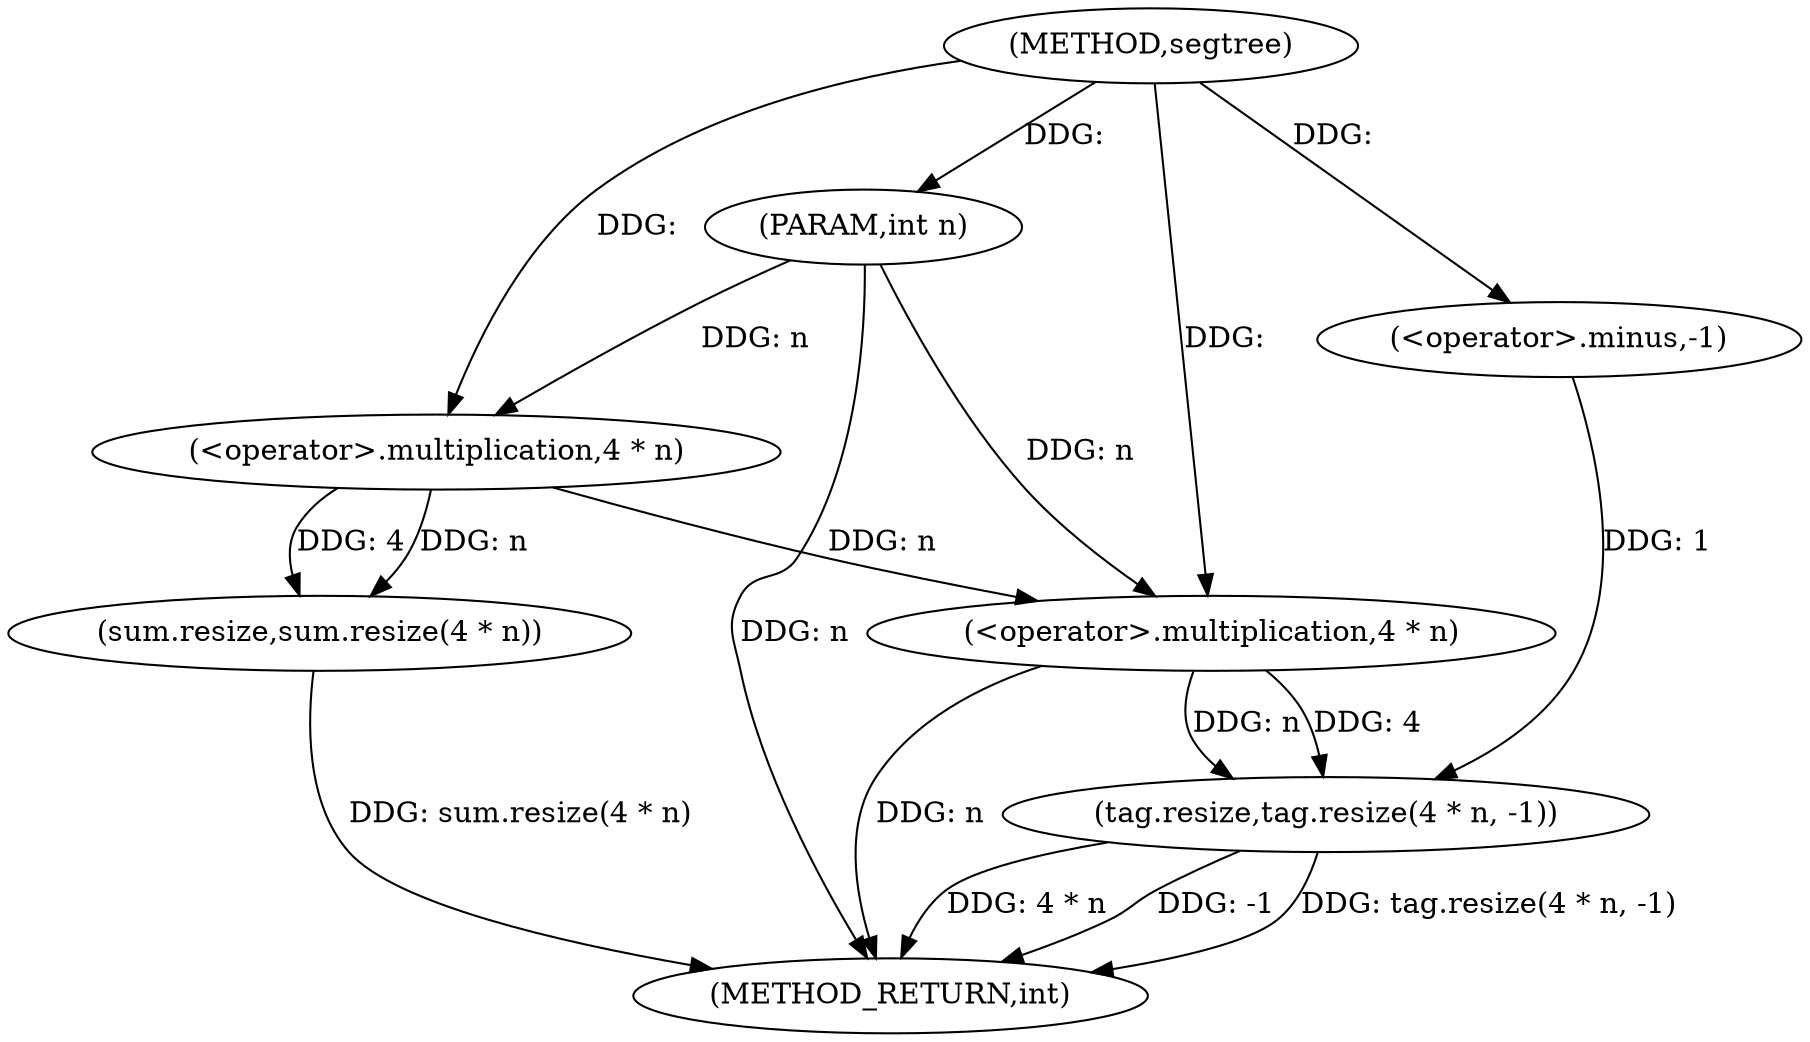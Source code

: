 digraph "segtree" {  
"1000105" [label = "(METHOD,segtree)" ]
"1000118" [label = "(METHOD_RETURN,int)" ]
"1000106" [label = "(PARAM,int n)" ]
"1000108" [label = "(sum.resize,sum.resize(4 * n))" ]
"1000112" [label = "(tag.resize,tag.resize(4 * n, -1))" ]
"1000109" [label = "(<operator>.multiplication,4 * n)" ]
"1000113" [label = "(<operator>.multiplication,4 * n)" ]
"1000116" [label = "(<operator>.minus,-1)" ]
  "1000106" -> "1000118"  [ label = "DDG: n"] 
  "1000108" -> "1000118"  [ label = "DDG: sum.resize(4 * n)"] 
  "1000113" -> "1000118"  [ label = "DDG: n"] 
  "1000112" -> "1000118"  [ label = "DDG: 4 * n"] 
  "1000112" -> "1000118"  [ label = "DDG: -1"] 
  "1000112" -> "1000118"  [ label = "DDG: tag.resize(4 * n, -1)"] 
  "1000105" -> "1000106"  [ label = "DDG: "] 
  "1000109" -> "1000108"  [ label = "DDG: 4"] 
  "1000109" -> "1000108"  [ label = "DDG: n"] 
  "1000113" -> "1000112"  [ label = "DDG: n"] 
  "1000113" -> "1000112"  [ label = "DDG: 4"] 
  "1000116" -> "1000112"  [ label = "DDG: 1"] 
  "1000105" -> "1000109"  [ label = "DDG: "] 
  "1000106" -> "1000109"  [ label = "DDG: n"] 
  "1000105" -> "1000113"  [ label = "DDG: "] 
  "1000109" -> "1000113"  [ label = "DDG: n"] 
  "1000106" -> "1000113"  [ label = "DDG: n"] 
  "1000105" -> "1000116"  [ label = "DDG: "] 
}
